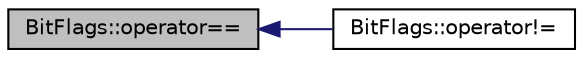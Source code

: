 digraph "BitFlags::operator=="
{
 // INTERACTIVE_SVG=YES
  edge [fontname="Helvetica",fontsize="10",labelfontname="Helvetica",labelfontsize="10"];
  node [fontname="Helvetica",fontsize="10",shape=record];
  rankdir="LR";
  Node1 [label="BitFlags::operator==",height=0.2,width=0.4,color="black", fillcolor="grey75", style="filled", fontcolor="black"];
  Node1 -> Node2 [dir="back",color="midnightblue",fontsize="10",style="solid",fontname="Helvetica"];
  Node2 [label="BitFlags::operator!=",height=0.2,width=0.4,color="black", fillcolor="white", style="filled",URL="$dd/d2d/class_bit_flags.html#ac739d54752aa41541c8b8d9b7c8094de"];
}
